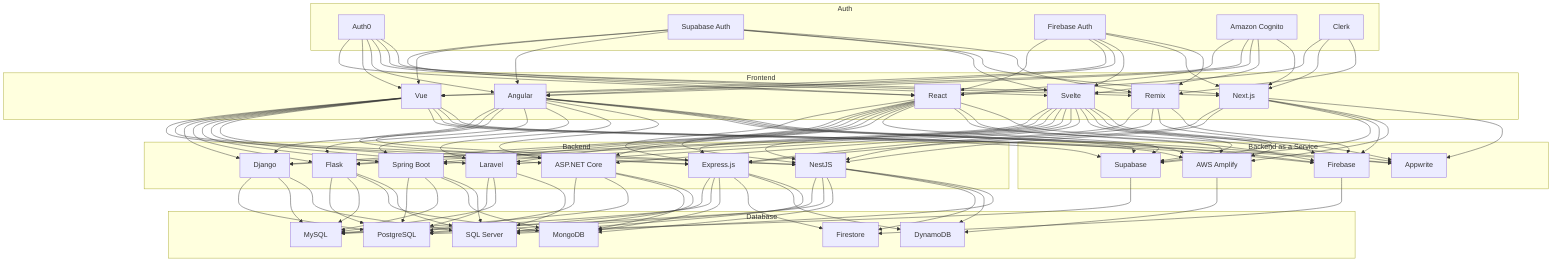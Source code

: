 graph TD
    subgraph Frontend
        React
        Vue
        Angular
        Svelte
        NextJS[Next.js]
        Remix
    end
    
    subgraph Backend
        Express[Express.js]
        NestJS
        Django
        Flask
        SpringBoot[Spring Boot]
        Laravel
        ASPNET[ASP.NET Core]
    end
    
    subgraph BaaS[Backend as a Service]
        Supabase
        Firebase
        Amplify[AWS Amplify]
        Appwrite
    end
    
    subgraph Database
        PostgreSQL
        MySQL
        MongoDB
        Firestore
        DynamoDB
        SQLServer[SQL Server]
    end
    
    subgraph Auth
        Auth0
        SupabaseAuth[Supabase Auth]
        FirebaseAuth[Firebase Auth]
        Cognito[Amazon Cognito]
        Clerk
    end
    
    %% Frontend to Backend/BaaS Compatibility
    React --> Express
    React --> NestJS
    React --> Django
    React --> Flask
    React --> SpringBoot
    React --> Laravel
    React --> ASPNET
    React --> Supabase
    React --> Firebase
    React --> Amplify
    React --> Appwrite
    
    Vue --> Express
    Vue --> NestJS
    Vue --> Django
    Vue --> Flask
    Vue --> SpringBoot
    Vue --> Laravel
    Vue --> ASPNET
    Vue --> Supabase
    Vue --> Firebase
    Vue --> Amplify
    Vue --> Appwrite
    
    Angular --> Express
    Angular --> NestJS
    Angular --> Django
    Angular --> Flask
    Angular --> SpringBoot
    Angular --> Laravel
    Angular --> ASPNET
    Angular --> Supabase
    Angular --> Firebase
    Angular --> Amplify
    Angular --> Appwrite
    
    Svelte --> Express
    Svelte --> NestJS
    Svelte --> Django
    Svelte --> Flask
    Svelte --> SpringBoot
    Svelte --> Laravel
    Svelte --> ASPNET
    Svelte --> Supabase
    Svelte --> Firebase
    Svelte --> Amplify
    Svelte --> Appwrite
    
    NextJS --> Express
    NextJS --> NestJS
    NextJS --> Supabase
    NextJS --> Firebase
    NextJS --> Amplify
    NextJS --> Appwrite
    
    Remix --> Express
    Remix --> NestJS
    Remix --> Supabase
    Remix --> Firebase
    
    %% Backend to Database Compatibility
    Express --> PostgreSQL
    Express --> MySQL
    Express --> MongoDB
    Express --> Firestore
    Express --> DynamoDB
    Express --> SQLServer
    
    NestJS --> PostgreSQL
    NestJS --> MySQL
    NestJS --> MongoDB
    NestJS --> Firestore
    NestJS --> DynamoDB
    NestJS --> SQLServer
    
    Django --> PostgreSQL
    Django --> MySQL
    Django --> SQLServer
    
    Flask --> PostgreSQL
    Flask --> MySQL
    Flask --> MongoDB
    Flask --> SQLServer
    
    SpringBoot --> PostgreSQL
    SpringBoot --> MySQL
    SpringBoot --> MongoDB
    SpringBoot --> SQLServer
    
    Laravel --> PostgreSQL
    Laravel --> MySQL
    Laravel --> SQLServer
    
    ASPNET --> PostgreSQL
    ASPNET --> MySQL
    ASPNET --> MongoDB
    ASPNET --> SQLServer
    
    %% BaaS to Database Relationships
    Supabase --> PostgreSQL
    Firebase --> Firestore
    Amplify --> DynamoDB
    
    %% Auth Providers Compatibility
    Auth0 --> React
    Auth0 --> Vue
    Auth0 --> Angular
    Auth0 --> Svelte
    Auth0 --> NextJS
    Auth0 --> Remix
    
    SupabaseAuth --> React
    SupabaseAuth --> Vue
    SupabaseAuth --> Angular
    SupabaseAuth --> Svelte
    SupabaseAuth --> NextJS
    SupabaseAuth --> Remix
    
    FirebaseAuth --> React
    FirebaseAuth --> Vue
    FirebaseAuth --> Angular
    FirebaseAuth --> Svelte
    FirebaseAuth --> NextJS
    FirebaseAuth --> Remix
    
    Cognito --> React
    Cognito --> Vue
    Cognito --> Angular
    Cognito --> Svelte
    Cognito --> NextJS
    
    Clerk --> React
    Clerk --> NextJS
    Clerk --> Remix
